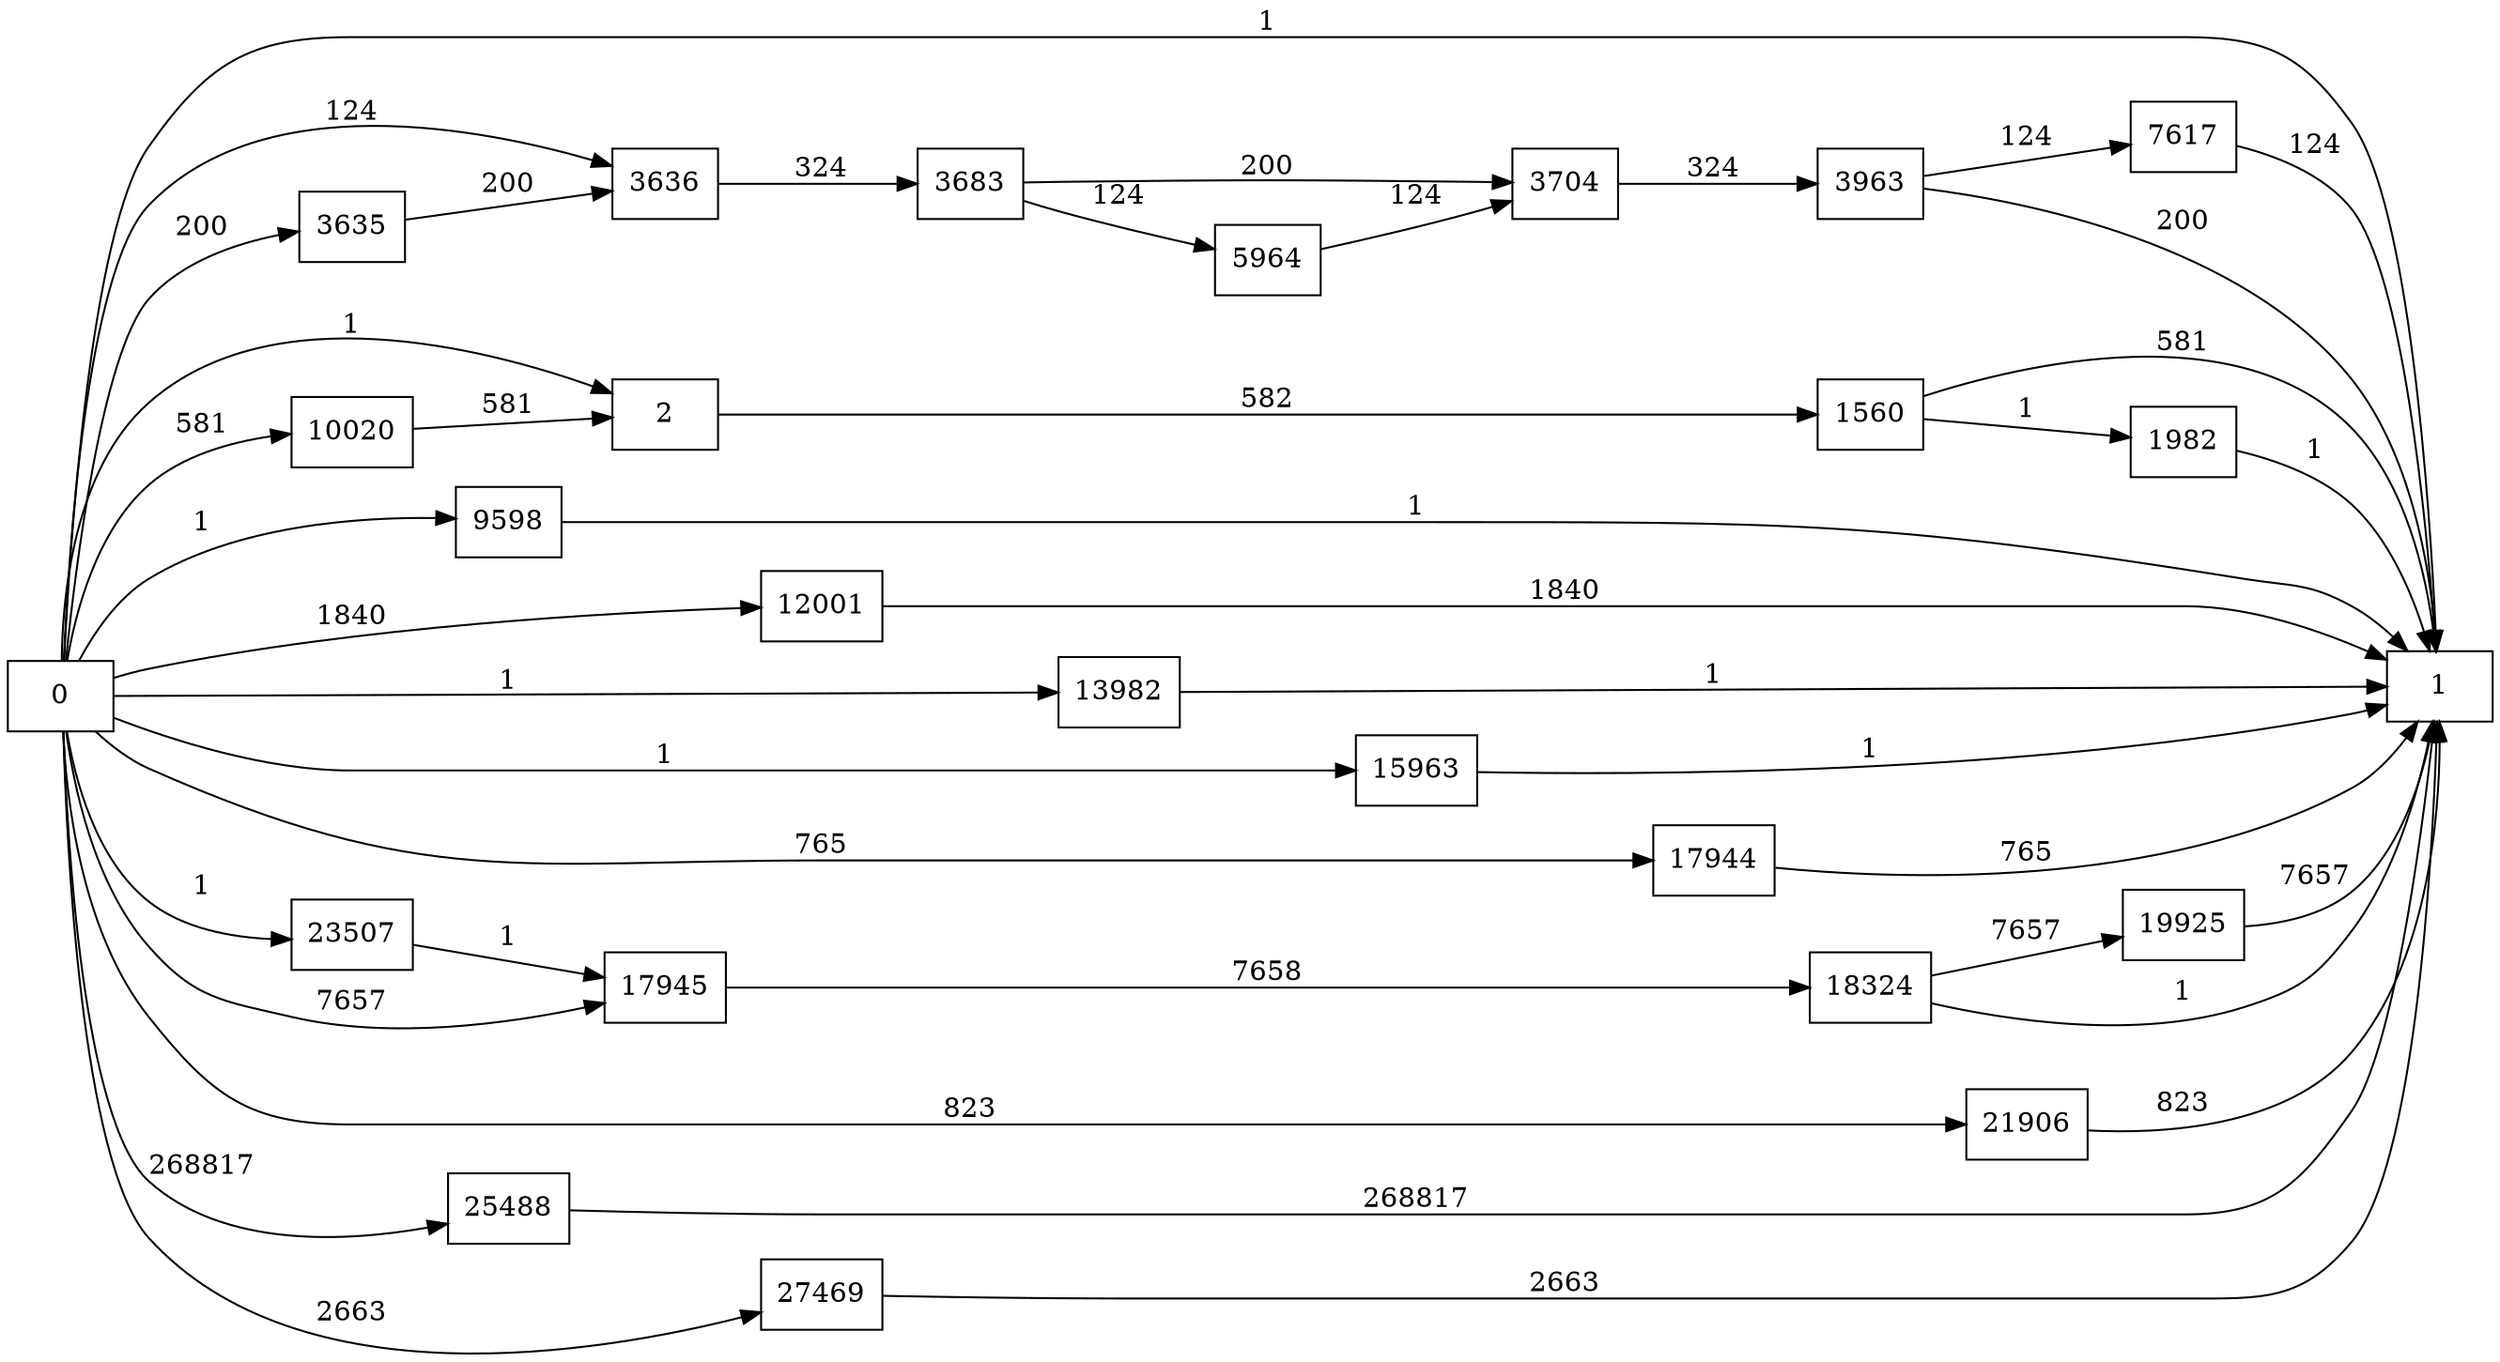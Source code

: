 digraph {
	graph [rankdir=LR]
	node [shape=rectangle]
	2 -> 1560 [label=582]
	1560 -> 1 [label=581]
	1560 -> 1982 [label=1]
	1982 -> 1 [label=1]
	3635 -> 3636 [label=200]
	3636 -> 3683 [label=324]
	3683 -> 3704 [label=200]
	3683 -> 5964 [label=124]
	3704 -> 3963 [label=324]
	3963 -> 1 [label=200]
	3963 -> 7617 [label=124]
	5964 -> 3704 [label=124]
	7617 -> 1 [label=124]
	9598 -> 1 [label=1]
	10020 -> 2 [label=581]
	12001 -> 1 [label=1840]
	13982 -> 1 [label=1]
	15963 -> 1 [label=1]
	17944 -> 1 [label=765]
	17945 -> 18324 [label=7658]
	18324 -> 1 [label=1]
	18324 -> 19925 [label=7657]
	19925 -> 1 [label=7657]
	21906 -> 1 [label=823]
	23507 -> 17945 [label=1]
	25488 -> 1 [label=268817]
	27469 -> 1 [label=2663]
	0 -> 2 [label=1]
	0 -> 3636 [label=124]
	0 -> 17945 [label=7657]
	0 -> 3635 [label=200]
	0 -> 1 [label=1]
	0 -> 9598 [label=1]
	0 -> 10020 [label=581]
	0 -> 12001 [label=1840]
	0 -> 13982 [label=1]
	0 -> 15963 [label=1]
	0 -> 17944 [label=765]
	0 -> 21906 [label=823]
	0 -> 23507 [label=1]
	0 -> 25488 [label=268817]
	0 -> 27469 [label=2663]
}
